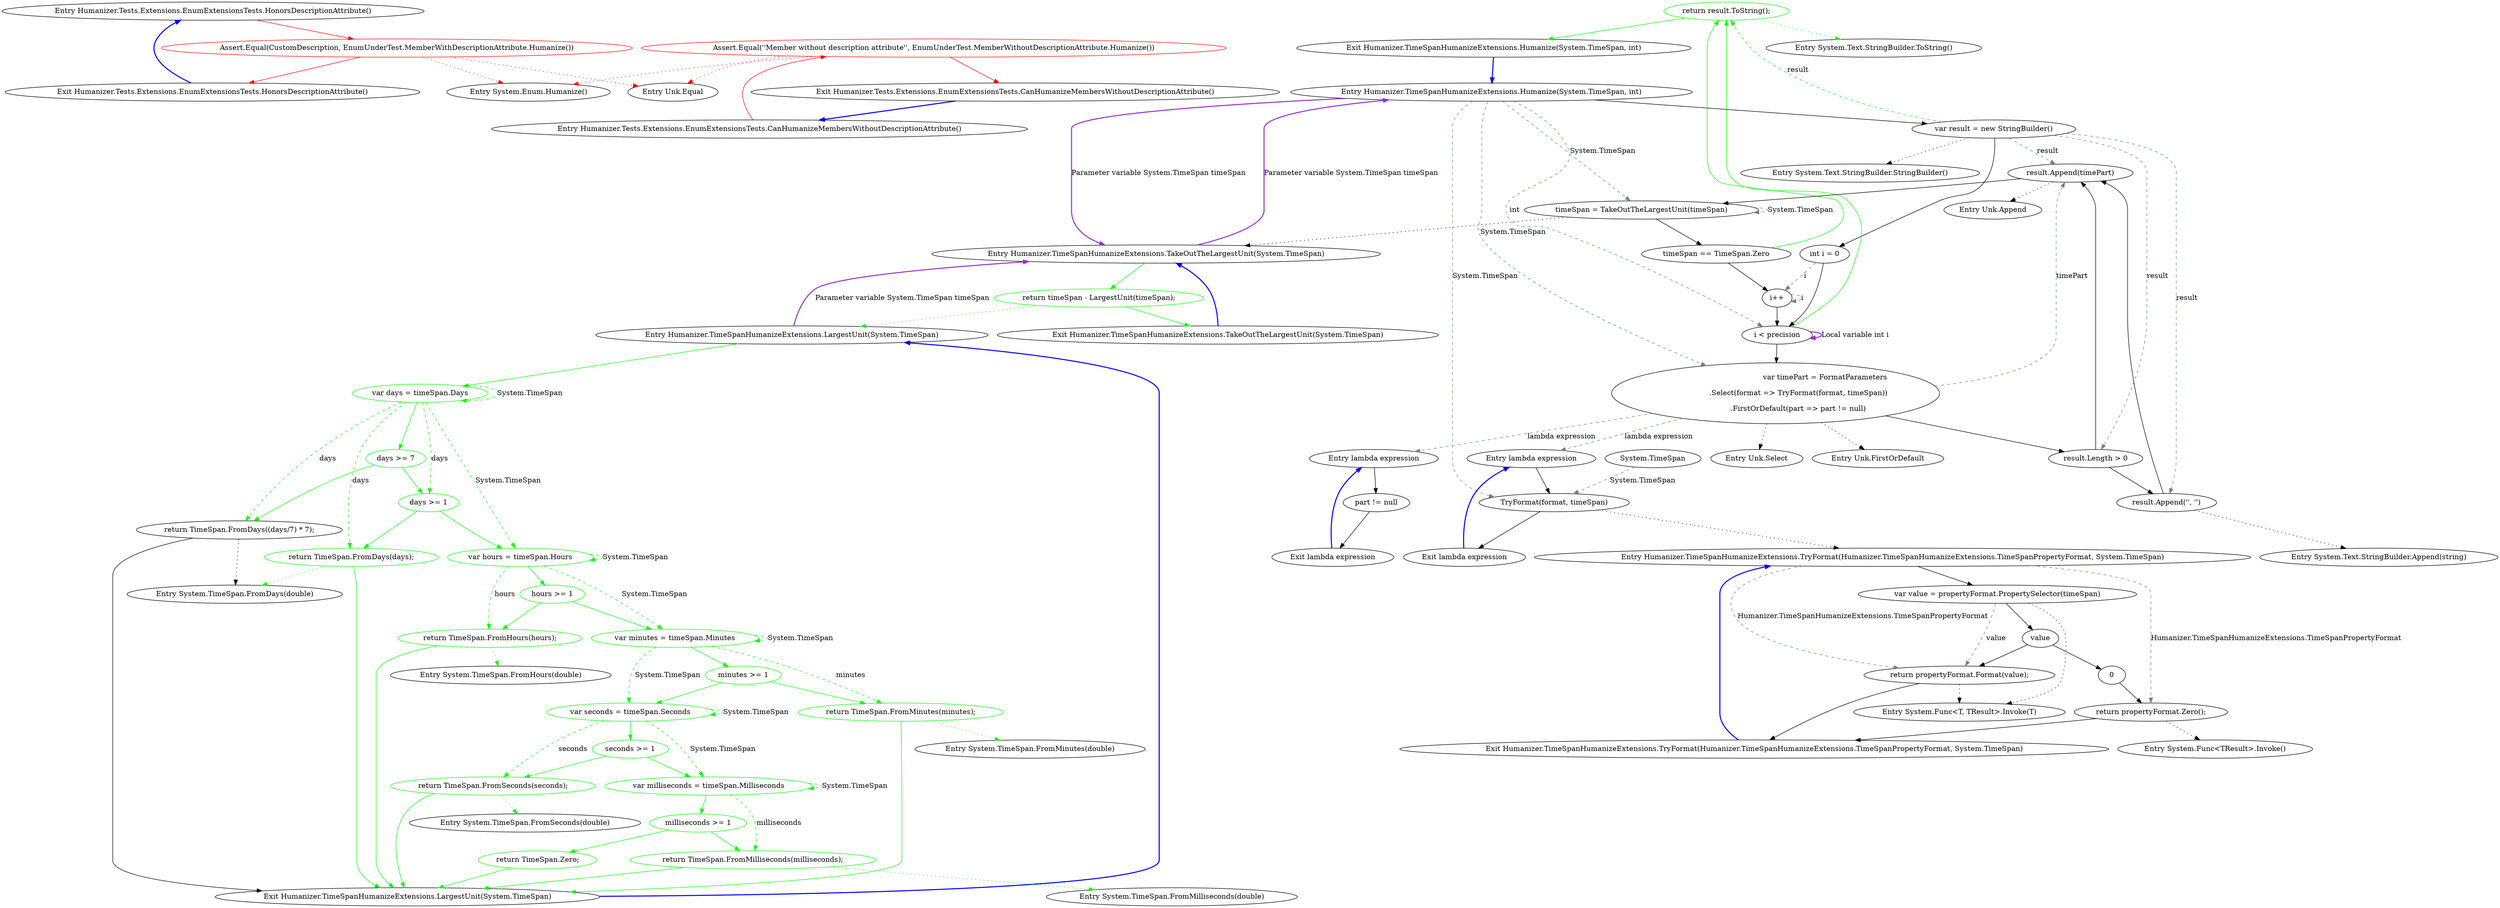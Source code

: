 digraph  {
n0 [label="Entry Humanizer.Tests.Extensions.EnumExtensionsTests.HonorsDescriptionAttribute()", span="43-43", cluster="Humanizer.Tests.Extensions.EnumExtensionsTests.HonorsDescriptionAttribute()"];
n1 [label="Assert.Equal(CustomDescription, EnumUnderTest.MemberWithDescriptionAttribute.Humanize())", span="45-45", cluster="Humanizer.Tests.Extensions.EnumExtensionsTests.HonorsDescriptionAttribute()", color=red, community=0];
n2 [label="Exit Humanizer.Tests.Extensions.EnumExtensionsTests.HonorsDescriptionAttribute()", span="43-43", cluster="Humanizer.Tests.Extensions.EnumExtensionsTests.HonorsDescriptionAttribute()"];
n3 [label="Entry System.Enum.Humanize()", span="33-33", cluster="System.Enum.Humanize()"];
n4 [label="Entry Unk.Equal", span="", cluster="Unk.Equal"];
n5 [label="Entry Humanizer.Tests.Extensions.EnumExtensionsTests.CanHumanizeMembersWithoutDescriptionAttribute()", span="49-49", cluster="Humanizer.Tests.Extensions.EnumExtensionsTests.CanHumanizeMembersWithoutDescriptionAttribute()"];
n6 [label="Assert.Equal(''Member without description attribute'', EnumUnderTest.MemberWithoutDescriptionAttribute.Humanize())", span="51-51", cluster="Humanizer.Tests.Extensions.EnumExtensionsTests.CanHumanizeMembersWithoutDescriptionAttribute()", color=red, community=0];
n7 [label="Exit Humanizer.Tests.Extensions.EnumExtensionsTests.CanHumanizeMembersWithoutDescriptionAttribute()", span="49-49", cluster="Humanizer.Tests.Extensions.EnumExtensionsTests.CanHumanizeMembersWithoutDescriptionAttribute()"];
d11 [label="return result.ToString();", span="38-38", cluster="Humanizer.TimeSpanHumanizeExtensions.Humanize(System.TimeSpan, int)", color=green, community=0];
d1 [label="var result = new StringBuilder()", span="21-21", cluster="Humanizer.TimeSpanHumanizeExtensions.Humanize(System.TimeSpan, int)"];
d3 [label="i < precision", span="22-22", cluster="Humanizer.TimeSpanHumanizeExtensions.Humanize(System.TimeSpan, int)"];
d9 [label="timeSpan == TimeSpan.Zero", span="34-34", cluster="Humanizer.TimeSpanHumanizeExtensions.Humanize(System.TimeSpan, int)"];
d12 [label="Exit Humanizer.TimeSpanHumanizeExtensions.Humanize(System.TimeSpan, int)", span="19-19", cluster="Humanizer.TimeSpanHumanizeExtensions.Humanize(System.TimeSpan, int)"];
d19 [label="Entry System.Text.StringBuilder.ToString()", span="0-0", cluster="System.Text.StringBuilder.ToString()"];
d27 [label="return timeSpan - LargestUnit(timeSpan);", span="43-43", cluster="Humanizer.TimeSpanHumanizeExtensions.TakeOutTheLargestUnit(System.TimeSpan)", color=green, community=0];
d18 [label="Entry Humanizer.TimeSpanHumanizeExtensions.TakeOutTheLargestUnit(System.TimeSpan)", span="41-41", cluster="Humanizer.TimeSpanHumanizeExtensions.TakeOutTheLargestUnit(System.TimeSpan)"];
d28 [label="Exit Humanizer.TimeSpanHumanizeExtensions.TakeOutTheLargestUnit(System.TimeSpan)", span="41-41", cluster="Humanizer.TimeSpanHumanizeExtensions.TakeOutTheLargestUnit(System.TimeSpan)"];
d29 [label="Entry Humanizer.TimeSpanHumanizeExtensions.LargestUnit(System.TimeSpan)", span="46-46", cluster="Humanizer.TimeSpanHumanizeExtensions.LargestUnit(System.TimeSpan)"];
d30 [label="var days = timeSpan.Days", span="48-48", cluster="Humanizer.TimeSpanHumanizeExtensions.LargestUnit(System.TimeSpan)", color=green, community=0];
d31 [label="days >= 7", span="49-49", cluster="Humanizer.TimeSpanHumanizeExtensions.LargestUnit(System.TimeSpan)", color=green, community=0];
d32 [label="return TimeSpan.FromDays((days/7) * 7);", span="50-50", cluster="Humanizer.TimeSpanHumanizeExtensions.LargestUnit(System.TimeSpan)"];
d33 [label="days >= 1", span="51-51", cluster="Humanizer.TimeSpanHumanizeExtensions.LargestUnit(System.TimeSpan)", color=green, community=0];
d34 [label="return TimeSpan.FromDays(days);", span="52-52", cluster="Humanizer.TimeSpanHumanizeExtensions.LargestUnit(System.TimeSpan)", color=green, community=0];
d35 [label="var hours = timeSpan.Hours", span="54-54", cluster="Humanizer.TimeSpanHumanizeExtensions.LargestUnit(System.TimeSpan)", color=green, community=0];
d48 [label="Exit Humanizer.TimeSpanHumanizeExtensions.LargestUnit(System.TimeSpan)", span="46-46", cluster="Humanizer.TimeSpanHumanizeExtensions.LargestUnit(System.TimeSpan)"];
d49 [label="Entry System.TimeSpan.FromDays(double)", span="0-0", cluster="System.TimeSpan.FromDays(double)"];
d36 [label="hours >= 1", span="55-55", cluster="Humanizer.TimeSpanHumanizeExtensions.LargestUnit(System.TimeSpan)", color=green, community=0];
d37 [label="return TimeSpan.FromHours(hours);", span="56-56", cluster="Humanizer.TimeSpanHumanizeExtensions.LargestUnit(System.TimeSpan)", color=green, community=0];
d38 [label="var minutes = timeSpan.Minutes", span="58-58", cluster="Humanizer.TimeSpanHumanizeExtensions.LargestUnit(System.TimeSpan)", color=green, community=0];
d50 [label="Entry System.TimeSpan.FromHours(double)", span="0-0", cluster="System.TimeSpan.FromHours(double)"];
d39 [label="minutes >= 1", span="59-59", cluster="Humanizer.TimeSpanHumanizeExtensions.LargestUnit(System.TimeSpan)", color=green, community=0];
d40 [label="return TimeSpan.FromMinutes(minutes);", span="60-60", cluster="Humanizer.TimeSpanHumanizeExtensions.LargestUnit(System.TimeSpan)", color=green, community=0];
d41 [label="var seconds = timeSpan.Seconds", span="62-62", cluster="Humanizer.TimeSpanHumanizeExtensions.LargestUnit(System.TimeSpan)", color=green, community=0];
d51 [label="Entry System.TimeSpan.FromMinutes(double)", span="0-0", cluster="System.TimeSpan.FromMinutes(double)"];
d42 [label="seconds >= 1", span="63-63", cluster="Humanizer.TimeSpanHumanizeExtensions.LargestUnit(System.TimeSpan)", color=green, community=0];
d43 [label="return TimeSpan.FromSeconds(seconds);", span="64-64", cluster="Humanizer.TimeSpanHumanizeExtensions.LargestUnit(System.TimeSpan)", color=green, community=0];
d44 [label="var milliseconds = timeSpan.Milliseconds", span="66-66", cluster="Humanizer.TimeSpanHumanizeExtensions.LargestUnit(System.TimeSpan)", color=green, community=0];
d52 [label="Entry System.TimeSpan.FromSeconds(double)", span="0-0", cluster="System.TimeSpan.FromSeconds(double)"];
d45 [label="milliseconds >= 1", span="67-67", cluster="Humanizer.TimeSpanHumanizeExtensions.LargestUnit(System.TimeSpan)", color=green, community=0];
d46 [label="return TimeSpan.FromMilliseconds(milliseconds);", span="68-68", cluster="Humanizer.TimeSpanHumanizeExtensions.LargestUnit(System.TimeSpan)", color=green, community=0];
d47 [label="return TimeSpan.Zero;", span="70-70", cluster="Humanizer.TimeSpanHumanizeExtensions.LargestUnit(System.TimeSpan)", color=green, community=0];
d53 [label="Entry System.TimeSpan.FromMilliseconds(double)", span="0-0", cluster="System.TimeSpan.FromMilliseconds(double)"];
d0 [label="Entry Humanizer.TimeSpanHumanizeExtensions.Humanize(System.TimeSpan, int)", span="19-19", cluster="Humanizer.TimeSpanHumanizeExtensions.Humanize(System.TimeSpan, int)"];
d2 [label="int i = 0", span="22-22", cluster="Humanizer.TimeSpanHumanizeExtensions.Humanize(System.TimeSpan, int)"];
d13 [label="Entry System.Text.StringBuilder.StringBuilder()", span="0-0", cluster="System.Text.StringBuilder.StringBuilder()"];
d5 [label="result.Length > 0", span="28-28", cluster="Humanizer.TimeSpanHumanizeExtensions.Humanize(System.TimeSpan, int)"];
d6 [label="result.Append('', '')", span="29-29", cluster="Humanizer.TimeSpanHumanizeExtensions.Humanize(System.TimeSpan, int)"];
d7 [label="result.Append(timePart)", span="31-31", cluster="Humanizer.TimeSpanHumanizeExtensions.Humanize(System.TimeSpan, int)"];
d10 [label="i++", span="22-22", cluster="Humanizer.TimeSpanHumanizeExtensions.Humanize(System.TimeSpan, int)"];
d4 [label="var timePart = FormatParameters\r\n                    .Select(format => TryFormat(format, timeSpan))\r\n                    .FirstOrDefault(part => part != null)", span="24-26", cluster="Humanizer.TimeSpanHumanizeExtensions.Humanize(System.TimeSpan, int)"];
d8 [label="timeSpan = TakeOutTheLargestUnit(timeSpan)", span="33-33", cluster="Humanizer.TimeSpanHumanizeExtensions.Humanize(System.TimeSpan, int)"];
d21 [label="TryFormat(format, timeSpan)", span="25-25", cluster="lambda expression"];
d16 [label="Entry System.Text.StringBuilder.Append(string)", span="0-0", cluster="System.Text.StringBuilder.Append(string)"];
d17 [label="Entry Unk.Append", span="", cluster="Unk.Append"];
d14 [label="Entry Unk.Select", span="", cluster="Unk.Select"];
d15 [label="Entry Unk.FirstOrDefault", span="", cluster="Unk.FirstOrDefault"];
d20 [label="Entry lambda expression", span="25-25", cluster="lambda expression"];
d24 [label="Entry lambda expression", span="26-26", cluster="lambda expression"];
d95 [label="System.TimeSpan", span=""];
d22 [label="Exit lambda expression", span="25-25", cluster="lambda expression"];
d23 [label="Entry Humanizer.TimeSpanHumanizeExtensions.TryFormat(Humanizer.TimeSpanHumanizeExtensions.TimeSpanPropertyFormat, System.TimeSpan)", span="116-116", cluster="Humanizer.TimeSpanHumanizeExtensions.TryFormat(Humanizer.TimeSpanHumanizeExtensions.TimeSpanPropertyFormat, System.TimeSpan)"];
d26 [label="Exit lambda expression", span="26-26", cluster="lambda expression"];
d25 [label="part != null", span="26-26", cluster="lambda expression"];
d80 [label="Exit Humanizer.TimeSpanHumanizeExtensions.TryFormat(Humanizer.TimeSpanHumanizeExtensions.TimeSpanPropertyFormat, System.TimeSpan)", span="116-116", cluster="Humanizer.TimeSpanHumanizeExtensions.TryFormat(Humanizer.TimeSpanHumanizeExtensions.TimeSpanPropertyFormat, System.TimeSpan)"];
d75 [label="var value = propertyFormat.PropertySelector(timeSpan)", span="120-120", cluster="Humanizer.TimeSpanHumanizeExtensions.TryFormat(Humanizer.TimeSpanHumanizeExtensions.TimeSpanPropertyFormat, System.TimeSpan)"];
d78 [label="return propertyFormat.Zero();", span="124-124", cluster="Humanizer.TimeSpanHumanizeExtensions.TryFormat(Humanizer.TimeSpanHumanizeExtensions.TimeSpanPropertyFormat, System.TimeSpan)"];
d79 [label="return propertyFormat.Format(value);", span="126-126", cluster="Humanizer.TimeSpanHumanizeExtensions.TryFormat(Humanizer.TimeSpanHumanizeExtensions.TimeSpanPropertyFormat, System.TimeSpan)"];
d76 [label=value, span="121-121", cluster="Humanizer.TimeSpanHumanizeExtensions.TryFormat(Humanizer.TimeSpanHumanizeExtensions.TimeSpanPropertyFormat, System.TimeSpan)"];
d81 [label="Entry System.Func<T, TResult>.Invoke(T)", span="0-0", cluster="System.Func<T, TResult>.Invoke(T)"];
d77 [label=0, span="123-123", cluster="Humanizer.TimeSpanHumanizeExtensions.TryFormat(Humanizer.TimeSpanHumanizeExtensions.TimeSpanPropertyFormat, System.TimeSpan)"];
d82 [label="Entry System.Func<TResult>.Invoke()", span="0-0", cluster="System.Func<TResult>.Invoke()"];
n0 -> n1  [key=0, style=solid, color=red];
n1 -> n2  [key=0, style=solid, color=red];
n1 -> n3  [key=2, style=dotted, color=red];
n1 -> n4  [key=2, style=dotted, color=red];
n2 -> n0  [key=0, style=bold, color=blue];
n5 -> n6  [key=0, style=solid, color=red];
n6 -> n7  [key=0, style=solid, color=red];
n6 -> n3  [key=2, style=dotted, color=red];
n6 -> n4  [key=2, style=dotted, color=red];
n7 -> n5  [key=0, style=bold, color=blue];
d11 -> d12  [key=0, style=solid, color=green];
d11 -> d19  [key=2, style=dotted, color=green];
d1 -> d11  [key=1, style=dashed, color=green, label=result];
d1 -> d2  [key=0, style=solid];
d1 -> d13  [key=2, style=dotted];
d1 -> d5  [key=1, style=dashed, color=darkseagreen4, label=result];
d1 -> d6  [key=1, style=dashed, color=darkseagreen4, label=result];
d1 -> d7  [key=1, style=dashed, color=darkseagreen4, label=result];
d3 -> d11  [key=0, style=solid, color=green];
d3 -> d3  [key=3, color=darkorchid, style=bold, label="Local variable int i"];
d3 -> d4  [key=0, style=solid];
d9 -> d11  [key=0, style=solid, color=green];
d9 -> d10  [key=0, style=solid];
d12 -> d0  [key=0, style=bold, color=blue];
d27 -> d28  [key=0, style=solid, color=green];
d27 -> d29  [key=2, style=dotted, color=green];
d18 -> d27  [key=0, style=solid, color=green];
d18 -> d0  [key=3, color=darkorchid, style=bold, label="Parameter variable System.TimeSpan timeSpan"];
d28 -> d18  [key=0, style=bold, color=blue];
d29 -> d30  [key=0, style=solid, color=green];
d29 -> d18  [key=3, color=darkorchid, style=bold, label="Parameter variable System.TimeSpan timeSpan"];
d30 -> d30  [key=1, style=dashed, color=green, label="System.TimeSpan"];
d30 -> d31  [key=0, style=solid, color=green];
d30 -> d32  [key=1, style=dashed, color=green, label=days];
d30 -> d33  [key=1, style=dashed, color=green, label=days];
d30 -> d34  [key=1, style=dashed, color=green, label=days];
d30 -> d35  [key=1, style=dashed, color=green, label="System.TimeSpan"];
d31 -> d32  [key=0, style=solid, color=green];
d31 -> d33  [key=0, style=solid, color=green];
d32 -> d48  [key=0, style=solid];
d32 -> d49  [key=2, style=dotted];
d33 -> d34  [key=0, style=solid, color=green];
d33 -> d35  [key=0, style=solid, color=green];
d34 -> d48  [key=0, style=solid, color=green];
d34 -> d49  [key=2, style=dotted, color=green];
d35 -> d35  [key=1, style=dashed, color=green, label="System.TimeSpan"];
d35 -> d36  [key=0, style=solid, color=green];
d35 -> d37  [key=1, style=dashed, color=green, label=hours];
d35 -> d38  [key=1, style=dashed, color=green, label="System.TimeSpan"];
d48 -> d29  [key=0, style=bold, color=blue];
d36 -> d37  [key=0, style=solid, color=green];
d36 -> d38  [key=0, style=solid, color=green];
d37 -> d48  [key=0, style=solid, color=green];
d37 -> d50  [key=2, style=dotted, color=green];
d38 -> d38  [key=1, style=dashed, color=green, label="System.TimeSpan"];
d38 -> d39  [key=0, style=solid, color=green];
d38 -> d40  [key=1, style=dashed, color=green, label=minutes];
d38 -> d41  [key=1, style=dashed, color=green, label="System.TimeSpan"];
d39 -> d40  [key=0, style=solid, color=green];
d39 -> d41  [key=0, style=solid, color=green];
d40 -> d48  [key=0, style=solid, color=green];
d40 -> d51  [key=2, style=dotted, color=green];
d41 -> d41  [key=1, style=dashed, color=green, label="System.TimeSpan"];
d41 -> d42  [key=0, style=solid, color=green];
d41 -> d43  [key=1, style=dashed, color=green, label=seconds];
d41 -> d44  [key=1, style=dashed, color=green, label="System.TimeSpan"];
d42 -> d43  [key=0, style=solid, color=green];
d42 -> d44  [key=0, style=solid, color=green];
d43 -> d48  [key=0, style=solid, color=green];
d43 -> d52  [key=2, style=dotted, color=green];
d44 -> d44  [key=1, style=dashed, color=green, label="System.TimeSpan"];
d44 -> d45  [key=0, style=solid, color=green];
d44 -> d46  [key=1, style=dashed, color=green, label=milliseconds];
d45 -> d46  [key=0, style=solid, color=green];
d45 -> d47  [key=0, style=solid, color=green];
d46 -> d48  [key=0, style=solid, color=green];
d46 -> d53  [key=2, style=dotted, color=green];
d47 -> d48  [key=0, style=solid, color=green];
d0 -> d1  [key=0, style=solid];
d0 -> d3  [key=1, style=dashed, color=darkseagreen4, label=int];
d0 -> d18  [key=3, color=darkorchid, style=bold, label="Parameter variable System.TimeSpan timeSpan"];
d0 -> d4  [key=1, style=dashed, color=darkseagreen4, label="System.TimeSpan"];
d0 -> d21  [key=1, style=dashed, color=darkseagreen4, label="System.TimeSpan"];
d0 -> d8  [key=1, style=dashed, color=darkseagreen4, label="System.TimeSpan"];
d2 -> d3  [key=0, style=solid];
d2 -> d10  [key=1, style=dashed, color=darkseagreen4, label=i];
d5 -> d6  [key=0, style=solid];
d5 -> d7  [key=0, style=solid];
d6 -> d7  [key=0, style=solid];
d6 -> d16  [key=2, style=dotted];
d7 -> d8  [key=0, style=solid];
d7 -> d17  [key=2, style=dotted];
d10 -> d3  [key=0, style=solid];
d10 -> d10  [key=1, style=dashed, color=darkseagreen4, label=i];
d4 -> d5  [key=0, style=solid];
d4 -> d7  [key=1, style=dashed, color=darkseagreen4, label=timePart];
d4 -> d14  [key=2, style=dotted];
d4 -> d15  [key=2, style=dotted];
d4 -> d20  [key=1, style=dashed, color=darkseagreen4, label="lambda expression"];
d4 -> d24  [key=1, style=dashed, color=darkseagreen4, label="lambda expression"];
d8 -> d9  [key=0, style=solid];
d8 -> d18  [key=2, style=dotted];
d8 -> d8  [key=1, style=dashed, color=darkseagreen4, label="System.TimeSpan"];
d21 -> d22  [key=0, style=solid];
d21 -> d23  [key=2, style=dotted];
d20 -> d21  [key=0, style=solid];
d24 -> d25  [key=0, style=solid];
d95 -> d21  [key=1, style=dashed, color=darkseagreen4, label="System.TimeSpan"];
d22 -> d20  [key=0, style=bold, color=blue];
d23 -> d75  [key=0, style=solid];
d23 -> d78  [key=1, style=dashed, color=darkseagreen4, label="Humanizer.TimeSpanHumanizeExtensions.TimeSpanPropertyFormat"];
d23 -> d79  [key=1, style=dashed, color=darkseagreen4, label="Humanizer.TimeSpanHumanizeExtensions.TimeSpanPropertyFormat"];
d26 -> d24  [key=0, style=bold, color=blue];
d25 -> d26  [key=0, style=solid];
d80 -> d23  [key=0, style=bold, color=blue];
d75 -> d76  [key=0, style=solid];
d75 -> d81  [key=2, style=dotted];
d75 -> d79  [key=1, style=dashed, color=darkseagreen4, label=value];
d78 -> d80  [key=0, style=solid];
d78 -> d82  [key=2, style=dotted];
d79 -> d80  [key=0, style=solid];
d79 -> d81  [key=2, style=dotted];
d76 -> d79  [key=0, style=solid];
d76 -> d77  [key=0, style=solid];
d77 -> d78  [key=0, style=solid];
}
